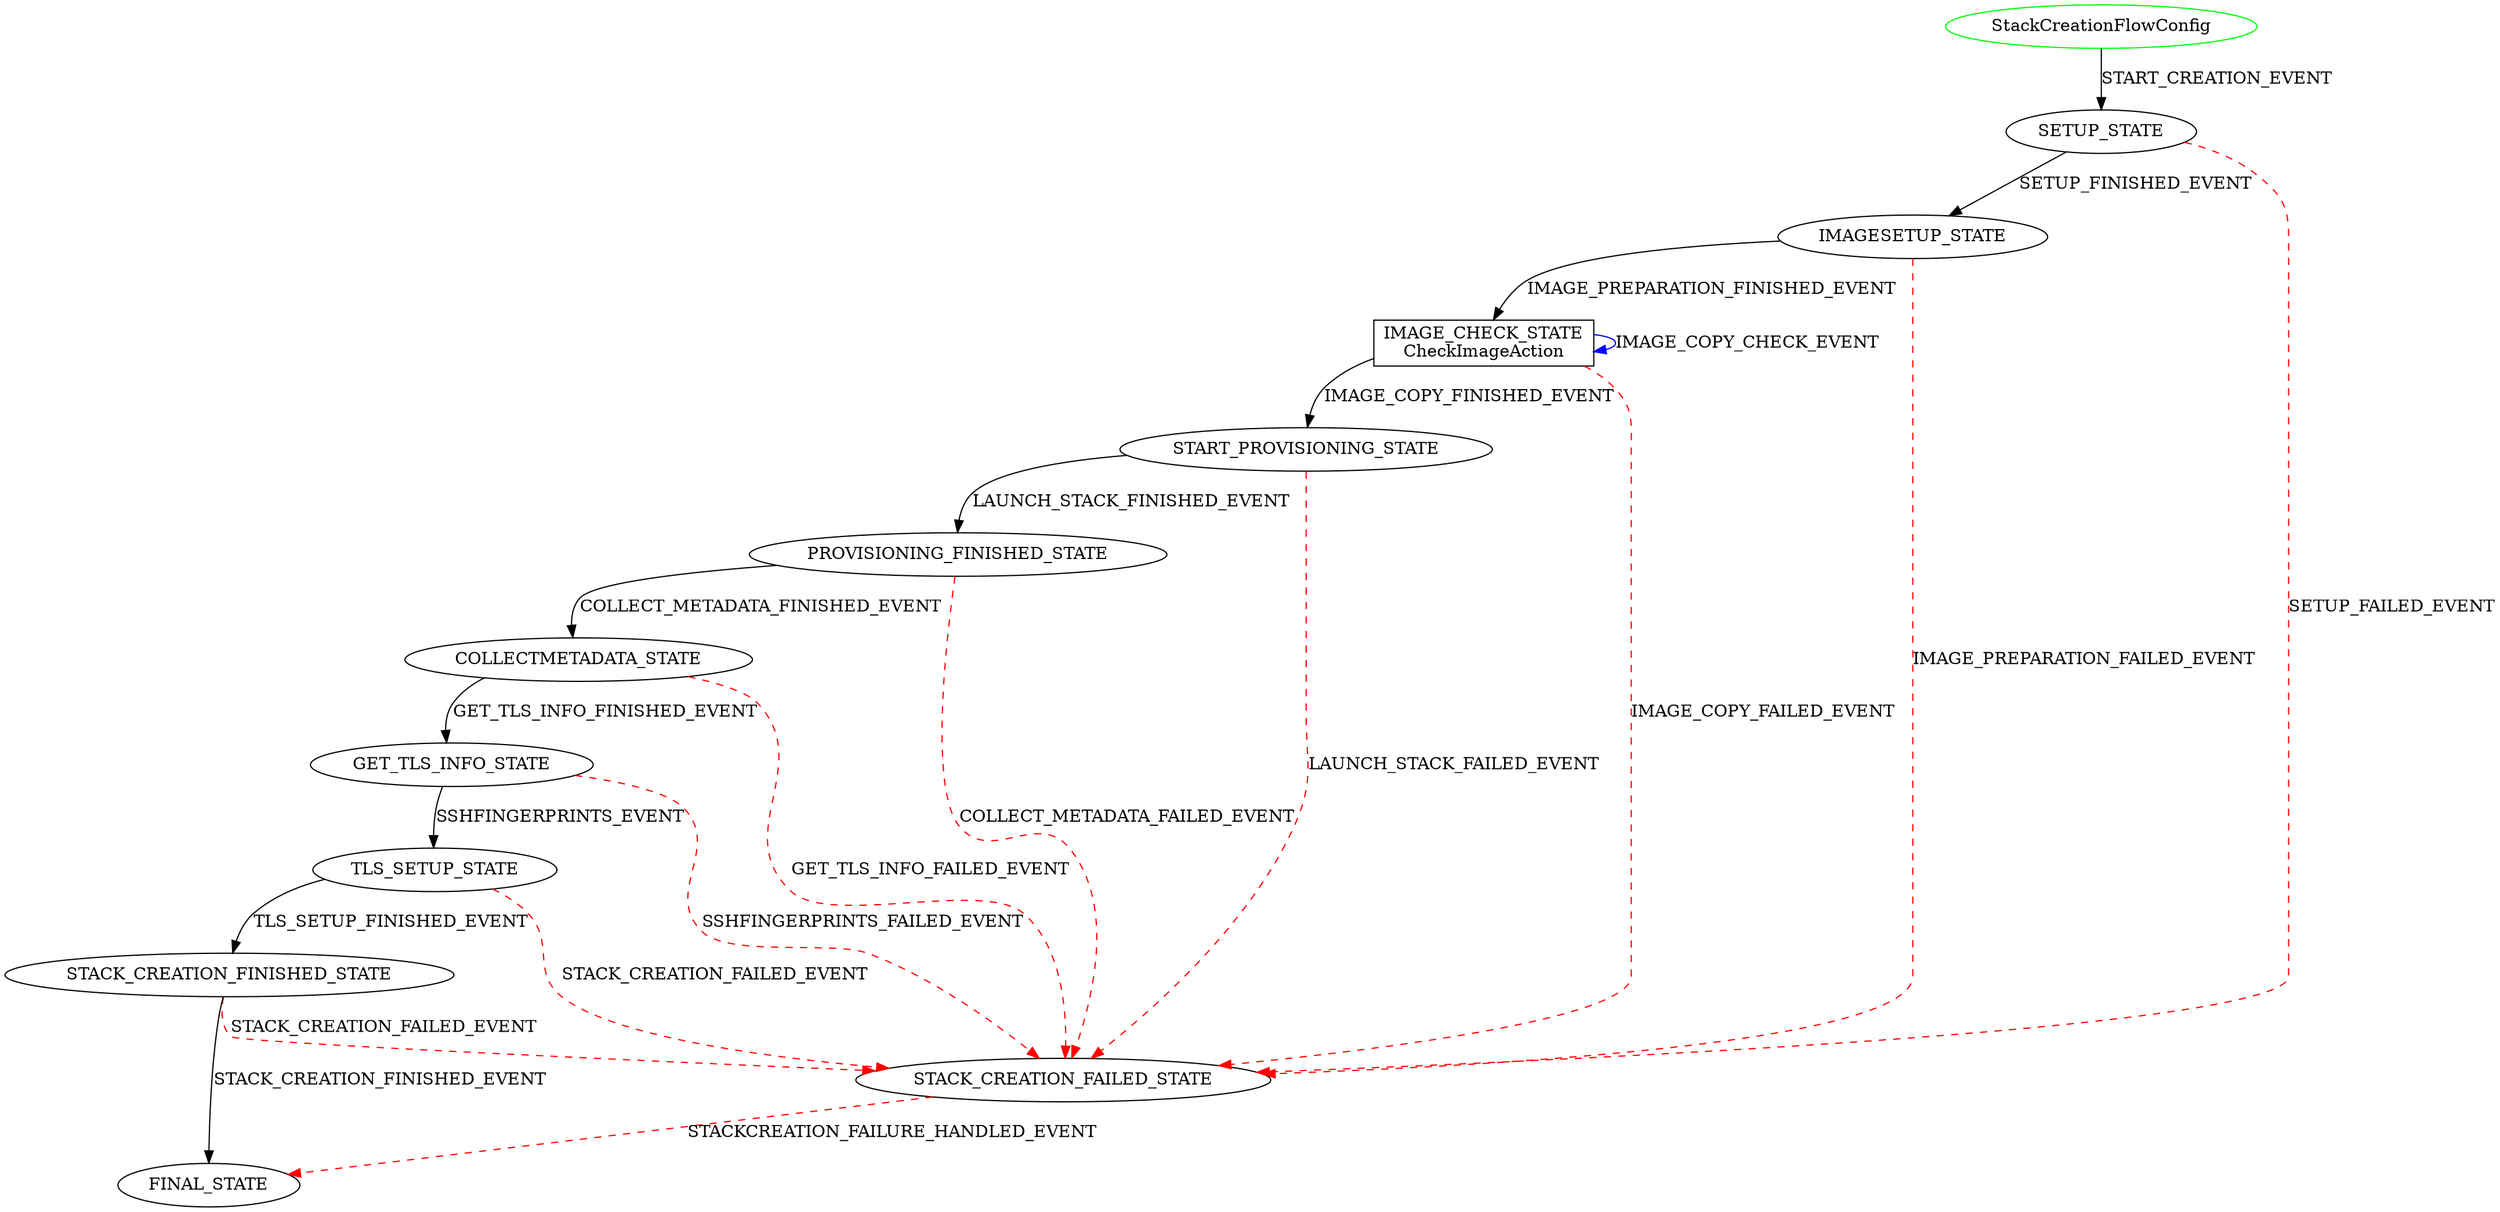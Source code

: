 digraph {
INIT_STATE [label="StackCreationFlowConfig" shape=ellipse color=green];
INIT_STATE -> SETUP_STATE [label="START_CREATION_EVENT" color=black style=solid];
SETUP_STATE -> IMAGESETUP_STATE [label="SETUP_FINISHED_EVENT" color=black style=solid];
SETUP_STATE -> STACK_CREATION_FAILED_STATE [label="SETUP_FAILED_EVENT" color=red style=dashed];
STACK_CREATION_FAILED_STATE -> FINAL_STATE [label="STACKCREATION_FAILURE_HANDLED_EVENT" color=red style=dashed];
IMAGE_CHECK_STATE [label="IMAGE_CHECK_STATE\nCheckImageAction" shape=rect color=black];
IMAGESETUP_STATE -> IMAGE_CHECK_STATE [label="IMAGE_PREPARATION_FINISHED_EVENT" color=black style=solid];
IMAGESETUP_STATE -> STACK_CREATION_FAILED_STATE [label="IMAGE_PREPARATION_FAILED_EVENT" color=red style=dashed];
IMAGE_CHECK_STATE -> IMAGE_CHECK_STATE [label="IMAGE_COPY_CHECK_EVENT" color=blue style=solid];
IMAGE_CHECK_STATE -> STACK_CREATION_FAILED_STATE [label="IMAGE_COPY_FAILED_EVENT" color=red style=dashed];
IMAGE_CHECK_STATE -> START_PROVISIONING_STATE [label="IMAGE_COPY_FINISHED_EVENT" color=black style=solid];
START_PROVISIONING_STATE -> PROVISIONING_FINISHED_STATE [label="LAUNCH_STACK_FINISHED_EVENT" color=black style=solid];
START_PROVISIONING_STATE -> STACK_CREATION_FAILED_STATE [label="LAUNCH_STACK_FAILED_EVENT" color=red style=dashed];
PROVISIONING_FINISHED_STATE -> COLLECTMETADATA_STATE [label="COLLECT_METADATA_FINISHED_EVENT" color=black style=solid];
PROVISIONING_FINISHED_STATE -> STACK_CREATION_FAILED_STATE [label="COLLECT_METADATA_FAILED_EVENT" color=red style=dashed];
COLLECTMETADATA_STATE -> GET_TLS_INFO_STATE [label="GET_TLS_INFO_FINISHED_EVENT" color=black style=solid];
COLLECTMETADATA_STATE -> STACK_CREATION_FAILED_STATE [label="GET_TLS_INFO_FAILED_EVENT" color=red style=dashed];
GET_TLS_INFO_STATE -> TLS_SETUP_STATE [label="SSHFINGERPRINTS_EVENT" color=black style=solid];
GET_TLS_INFO_STATE -> STACK_CREATION_FAILED_STATE [label="SSHFINGERPRINTS_FAILED_EVENT" color=red style=dashed];
TLS_SETUP_STATE -> STACK_CREATION_FINISHED_STATE [label="TLS_SETUP_FINISHED_EVENT" color=black style=solid];
TLS_SETUP_STATE -> STACK_CREATION_FAILED_STATE [label="STACK_CREATION_FAILED_EVENT" color=red style=dashed];
STACK_CREATION_FINISHED_STATE -> FINAL_STATE [label="STACK_CREATION_FINISHED_EVENT" color=black style=solid];
STACK_CREATION_FINISHED_STATE -> STACK_CREATION_FAILED_STATE [label="STACK_CREATION_FAILED_EVENT" color=red style=dashed];
}